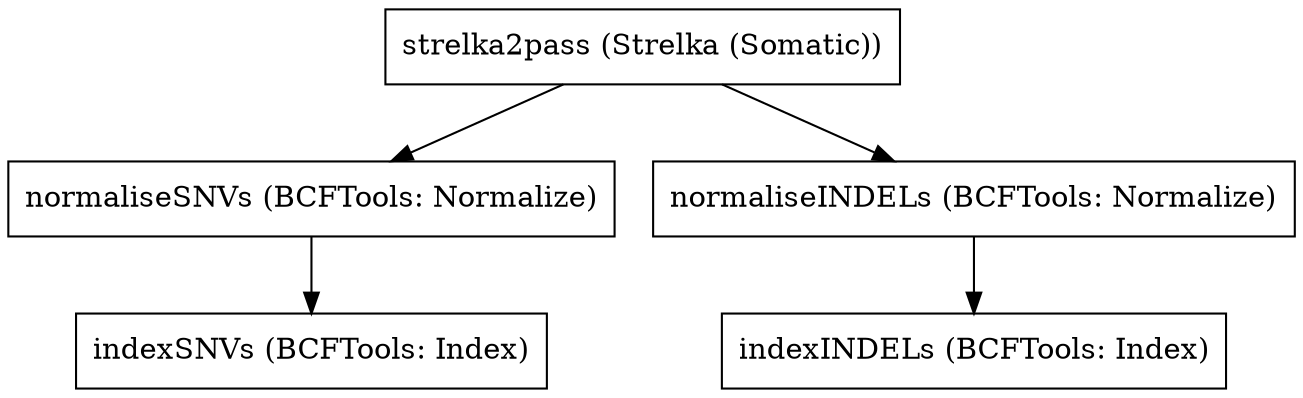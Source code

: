 // Strelka 2Pass analysis step 2
digraph Strelka2PassWorkflowStep2 {
	node [shape=record]
	strelka2pass [label="strelka2pass (Strelka (Somatic))"]
	normaliseSNVs [label="normaliseSNVs (BCFTools: Normalize)"]
	indexSNVs [label="indexSNVs (BCFTools: Index)"]
	normaliseINDELs [label="normaliseINDELs (BCFTools: Normalize)"]
	indexINDELs [label="indexINDELs (BCFTools: Index)"]
	strelka2pass -> normaliseSNVs
	normaliseSNVs -> indexSNVs
	strelka2pass -> normaliseINDELs
	normaliseINDELs -> indexINDELs
}
